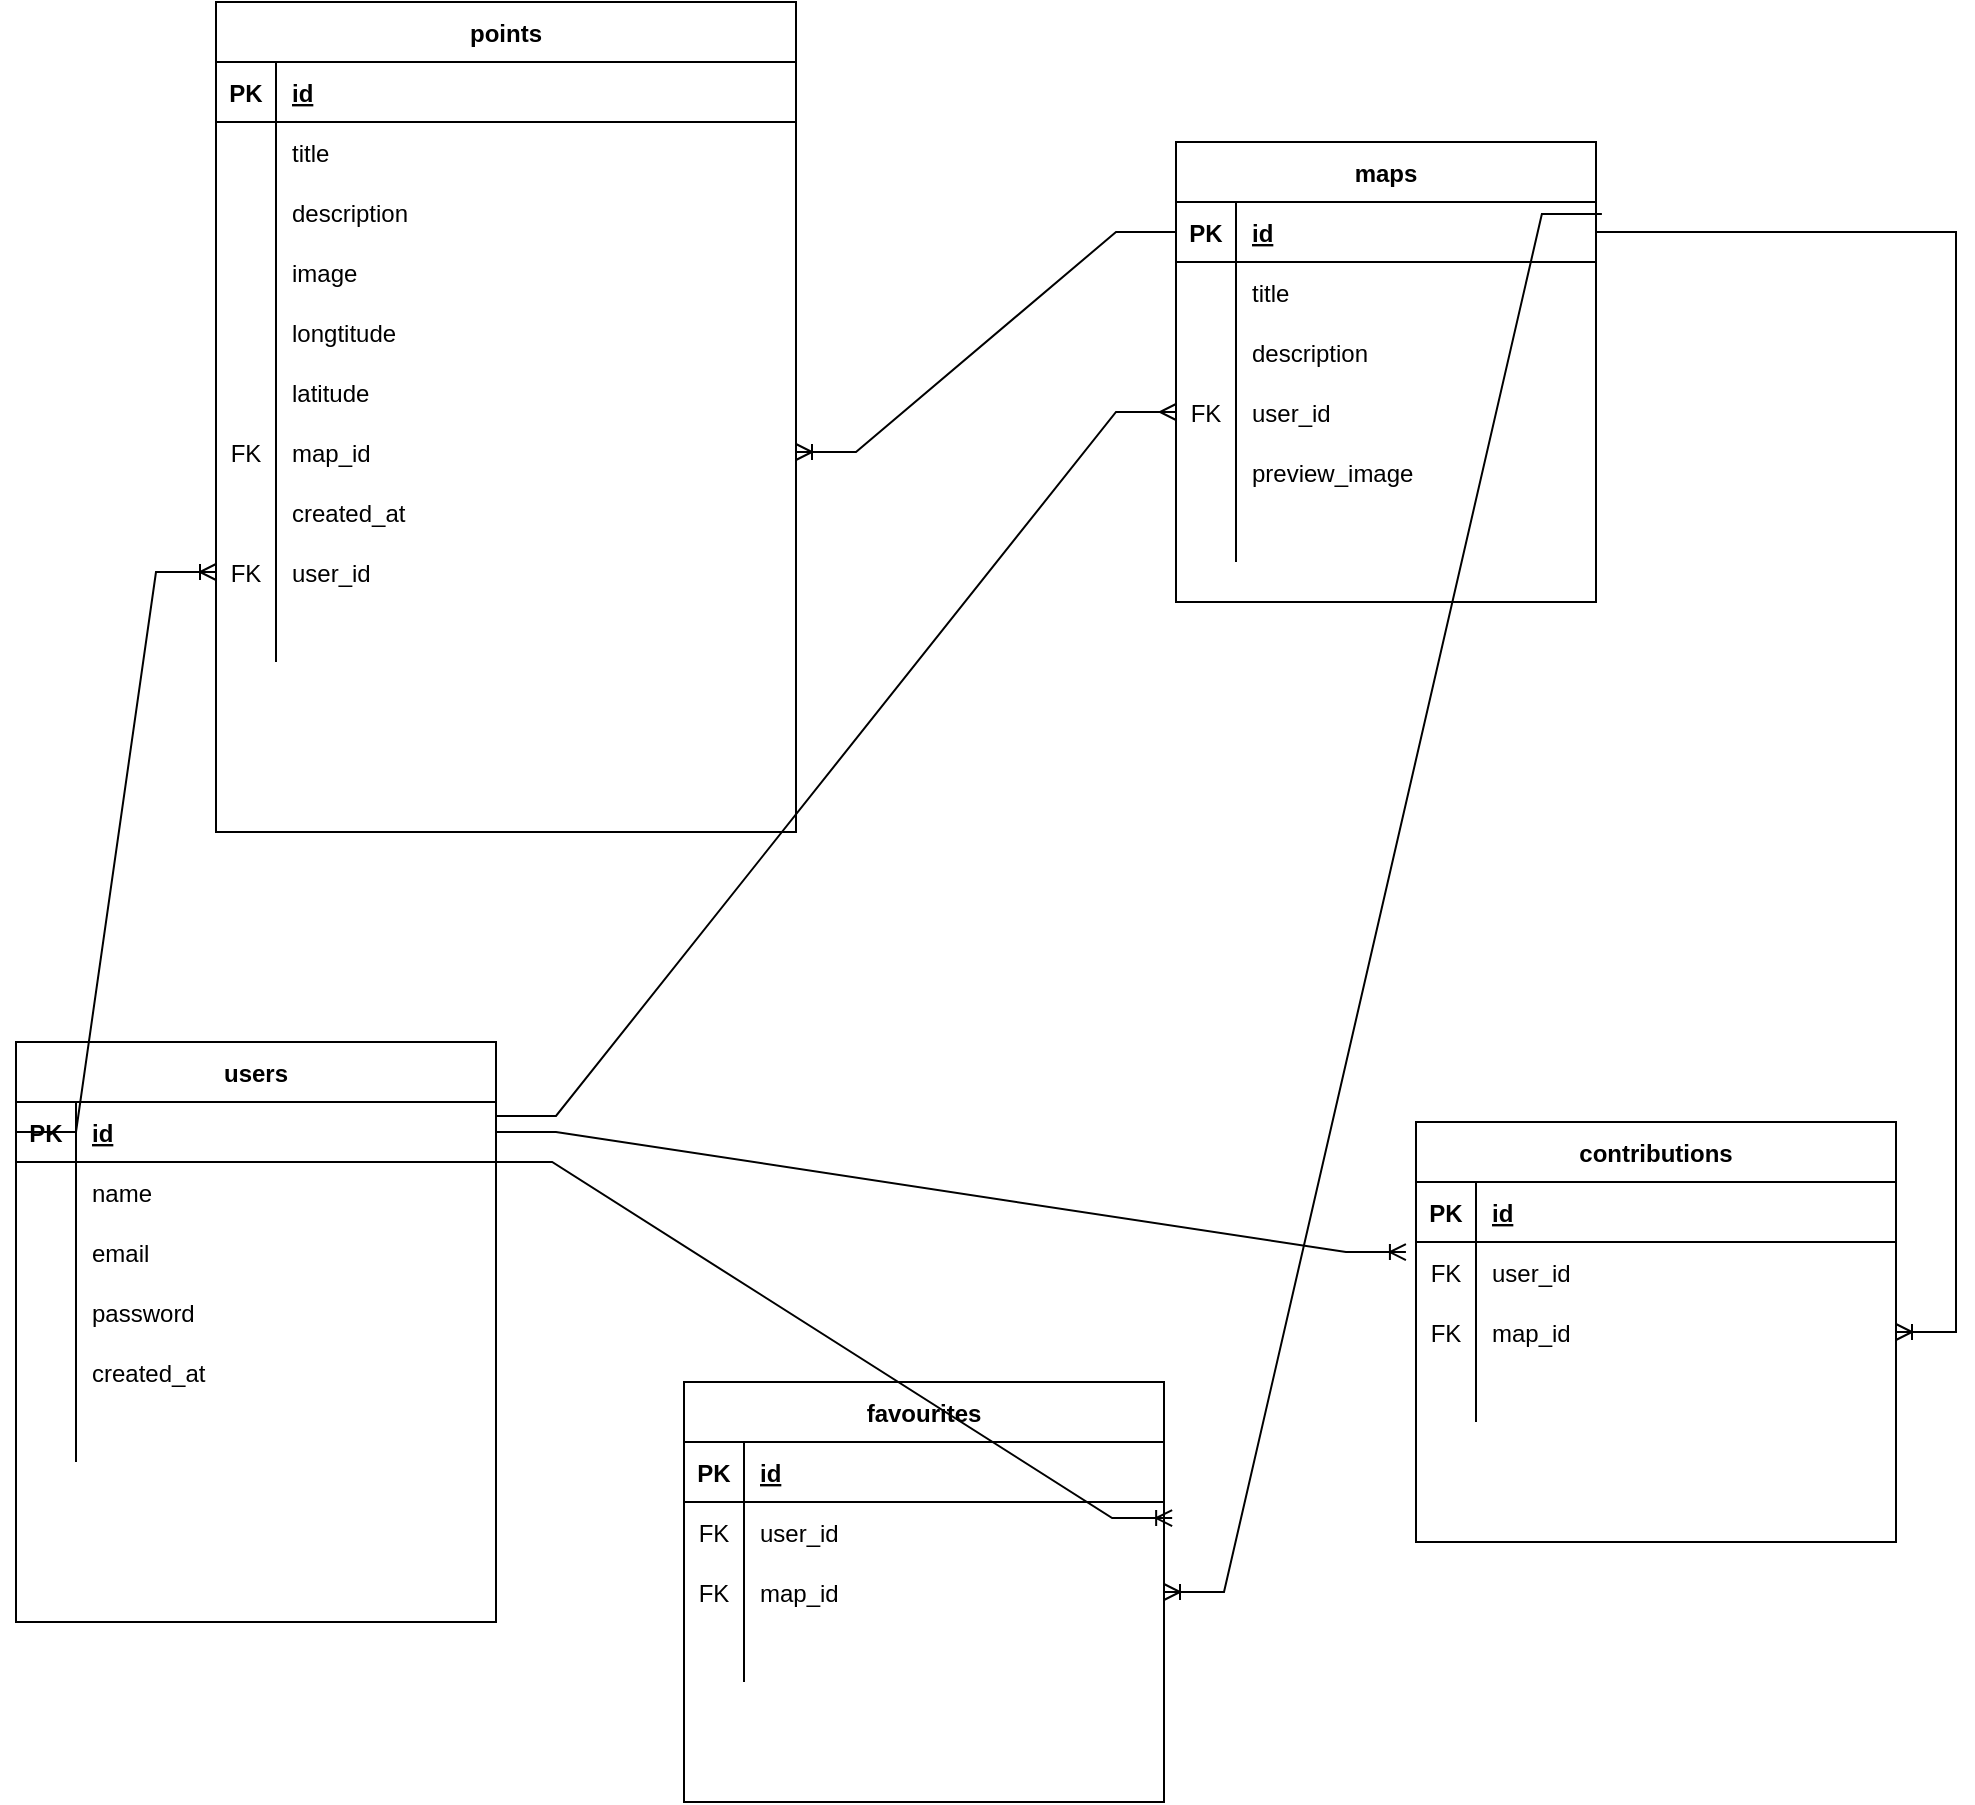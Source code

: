 <mxfile version="15.5.4" type="github">
  <diagram id="vxkiR9rROcQ5qUwN6haF" name="Page-1">
    <mxGraphModel dx="1590" dy="806" grid="1" gridSize="10" guides="1" tooltips="1" connect="1" arrows="1" fold="1" page="1" pageScale="1" pageWidth="827" pageHeight="1169" math="0" shadow="0">
      <root>
        <mxCell id="0" />
        <mxCell id="1" parent="0" />
        <mxCell id="Yyo5tP_l0RZqhEhkaVpW-1" value="users" style="shape=table;startSize=30;container=1;collapsible=1;childLayout=tableLayout;fixedRows=1;rowLines=0;fontStyle=1;align=center;resizeLast=1;" parent="1" vertex="1">
          <mxGeometry x="80" y="560" width="240" height="290" as="geometry" />
        </mxCell>
        <mxCell id="Yyo5tP_l0RZqhEhkaVpW-2" value="" style="shape=partialRectangle;collapsible=0;dropTarget=0;pointerEvents=0;fillColor=none;top=0;left=0;bottom=1;right=0;points=[[0,0.5],[1,0.5]];portConstraint=eastwest;" parent="Yyo5tP_l0RZqhEhkaVpW-1" vertex="1">
          <mxGeometry y="30" width="240" height="30" as="geometry" />
        </mxCell>
        <mxCell id="Yyo5tP_l0RZqhEhkaVpW-3" value="PK" style="shape=partialRectangle;connectable=0;fillColor=none;top=0;left=0;bottom=0;right=0;fontStyle=1;overflow=hidden;" parent="Yyo5tP_l0RZqhEhkaVpW-2" vertex="1">
          <mxGeometry width="30" height="30" as="geometry">
            <mxRectangle width="30" height="30" as="alternateBounds" />
          </mxGeometry>
        </mxCell>
        <mxCell id="Yyo5tP_l0RZqhEhkaVpW-4" value="id" style="shape=partialRectangle;connectable=0;fillColor=none;top=0;left=0;bottom=0;right=0;align=left;spacingLeft=6;fontStyle=5;overflow=hidden;" parent="Yyo5tP_l0RZqhEhkaVpW-2" vertex="1">
          <mxGeometry x="30" width="210" height="30" as="geometry">
            <mxRectangle width="210" height="30" as="alternateBounds" />
          </mxGeometry>
        </mxCell>
        <mxCell id="Yyo5tP_l0RZqhEhkaVpW-5" value="" style="shape=partialRectangle;collapsible=0;dropTarget=0;pointerEvents=0;fillColor=none;top=0;left=0;bottom=0;right=0;points=[[0,0.5],[1,0.5]];portConstraint=eastwest;" parent="Yyo5tP_l0RZqhEhkaVpW-1" vertex="1">
          <mxGeometry y="60" width="240" height="30" as="geometry" />
        </mxCell>
        <mxCell id="Yyo5tP_l0RZqhEhkaVpW-6" value="" style="shape=partialRectangle;connectable=0;fillColor=none;top=0;left=0;bottom=0;right=0;editable=1;overflow=hidden;" parent="Yyo5tP_l0RZqhEhkaVpW-5" vertex="1">
          <mxGeometry width="30" height="30" as="geometry">
            <mxRectangle width="30" height="30" as="alternateBounds" />
          </mxGeometry>
        </mxCell>
        <mxCell id="Yyo5tP_l0RZqhEhkaVpW-7" value="name" style="shape=partialRectangle;connectable=0;fillColor=none;top=0;left=0;bottom=0;right=0;align=left;spacingLeft=6;overflow=hidden;" parent="Yyo5tP_l0RZqhEhkaVpW-5" vertex="1">
          <mxGeometry x="30" width="210" height="30" as="geometry">
            <mxRectangle width="210" height="30" as="alternateBounds" />
          </mxGeometry>
        </mxCell>
        <mxCell id="Yyo5tP_l0RZqhEhkaVpW-8" value="" style="shape=partialRectangle;collapsible=0;dropTarget=0;pointerEvents=0;fillColor=none;top=0;left=0;bottom=0;right=0;points=[[0,0.5],[1,0.5]];portConstraint=eastwest;" parent="Yyo5tP_l0RZqhEhkaVpW-1" vertex="1">
          <mxGeometry y="90" width="240" height="30" as="geometry" />
        </mxCell>
        <mxCell id="Yyo5tP_l0RZqhEhkaVpW-9" value="" style="shape=partialRectangle;connectable=0;fillColor=none;top=0;left=0;bottom=0;right=0;editable=1;overflow=hidden;" parent="Yyo5tP_l0RZqhEhkaVpW-8" vertex="1">
          <mxGeometry width="30" height="30" as="geometry">
            <mxRectangle width="30" height="30" as="alternateBounds" />
          </mxGeometry>
        </mxCell>
        <mxCell id="Yyo5tP_l0RZqhEhkaVpW-10" value="email" style="shape=partialRectangle;connectable=0;fillColor=none;top=0;left=0;bottom=0;right=0;align=left;spacingLeft=6;overflow=hidden;" parent="Yyo5tP_l0RZqhEhkaVpW-8" vertex="1">
          <mxGeometry x="30" width="210" height="30" as="geometry">
            <mxRectangle width="210" height="30" as="alternateBounds" />
          </mxGeometry>
        </mxCell>
        <mxCell id="Yyo5tP_l0RZqhEhkaVpW-11" value="" style="shape=partialRectangle;collapsible=0;dropTarget=0;pointerEvents=0;fillColor=none;top=0;left=0;bottom=0;right=0;points=[[0,0.5],[1,0.5]];portConstraint=eastwest;" parent="Yyo5tP_l0RZqhEhkaVpW-1" vertex="1">
          <mxGeometry y="120" width="240" height="30" as="geometry" />
        </mxCell>
        <mxCell id="Yyo5tP_l0RZqhEhkaVpW-12" value="" style="shape=partialRectangle;connectable=0;fillColor=none;top=0;left=0;bottom=0;right=0;editable=1;overflow=hidden;" parent="Yyo5tP_l0RZqhEhkaVpW-11" vertex="1">
          <mxGeometry width="30" height="30" as="geometry">
            <mxRectangle width="30" height="30" as="alternateBounds" />
          </mxGeometry>
        </mxCell>
        <mxCell id="Yyo5tP_l0RZqhEhkaVpW-13" value="password" style="shape=partialRectangle;connectable=0;fillColor=none;top=0;left=0;bottom=0;right=0;align=left;spacingLeft=6;overflow=hidden;" parent="Yyo5tP_l0RZqhEhkaVpW-11" vertex="1">
          <mxGeometry x="30" width="210" height="30" as="geometry">
            <mxRectangle width="210" height="30" as="alternateBounds" />
          </mxGeometry>
        </mxCell>
        <mxCell id="Yyo5tP_l0RZqhEhkaVpW-94" value="" style="shape=partialRectangle;collapsible=0;dropTarget=0;pointerEvents=0;fillColor=none;top=0;left=0;bottom=0;right=0;points=[[0,0.5],[1,0.5]];portConstraint=eastwest;" parent="Yyo5tP_l0RZqhEhkaVpW-1" vertex="1">
          <mxGeometry y="150" width="240" height="30" as="geometry" />
        </mxCell>
        <mxCell id="Yyo5tP_l0RZqhEhkaVpW-95" value="" style="shape=partialRectangle;connectable=0;fillColor=none;top=0;left=0;bottom=0;right=0;editable=1;overflow=hidden;" parent="Yyo5tP_l0RZqhEhkaVpW-94" vertex="1">
          <mxGeometry width="30" height="30" as="geometry">
            <mxRectangle width="30" height="30" as="alternateBounds" />
          </mxGeometry>
        </mxCell>
        <mxCell id="Yyo5tP_l0RZqhEhkaVpW-96" value="created_at" style="shape=partialRectangle;connectable=0;fillColor=none;top=0;left=0;bottom=0;right=0;align=left;spacingLeft=6;overflow=hidden;" parent="Yyo5tP_l0RZqhEhkaVpW-94" vertex="1">
          <mxGeometry x="30" width="210" height="30" as="geometry">
            <mxRectangle width="210" height="30" as="alternateBounds" />
          </mxGeometry>
        </mxCell>
        <mxCell id="Yyo5tP_l0RZqhEhkaVpW-113" value="" style="shape=partialRectangle;collapsible=0;dropTarget=0;pointerEvents=0;fillColor=none;top=0;left=0;bottom=0;right=0;points=[[0,0.5],[1,0.5]];portConstraint=eastwest;" parent="Yyo5tP_l0RZqhEhkaVpW-1" vertex="1">
          <mxGeometry y="180" width="240" height="30" as="geometry" />
        </mxCell>
        <mxCell id="Yyo5tP_l0RZqhEhkaVpW-114" value="" style="shape=partialRectangle;connectable=0;fillColor=none;top=0;left=0;bottom=0;right=0;editable=1;overflow=hidden;" parent="Yyo5tP_l0RZqhEhkaVpW-113" vertex="1">
          <mxGeometry width="30" height="30" as="geometry">
            <mxRectangle width="30" height="30" as="alternateBounds" />
          </mxGeometry>
        </mxCell>
        <mxCell id="Yyo5tP_l0RZqhEhkaVpW-115" value="" style="shape=partialRectangle;connectable=0;fillColor=none;top=0;left=0;bottom=0;right=0;align=left;spacingLeft=6;overflow=hidden;" parent="Yyo5tP_l0RZqhEhkaVpW-113" vertex="1">
          <mxGeometry x="30" width="210" height="30" as="geometry">
            <mxRectangle width="210" height="30" as="alternateBounds" />
          </mxGeometry>
        </mxCell>
        <mxCell id="Yyo5tP_l0RZqhEhkaVpW-14" value="maps" style="shape=table;startSize=30;container=1;collapsible=1;childLayout=tableLayout;fixedRows=1;rowLines=0;fontStyle=1;align=center;resizeLast=1;" parent="1" vertex="1">
          <mxGeometry x="660" y="110" width="210" height="230" as="geometry" />
        </mxCell>
        <mxCell id="Yyo5tP_l0RZqhEhkaVpW-15" value="" style="shape=partialRectangle;collapsible=0;dropTarget=0;pointerEvents=0;fillColor=none;top=0;left=0;bottom=1;right=0;points=[[0,0.5],[1,0.5]];portConstraint=eastwest;" parent="Yyo5tP_l0RZqhEhkaVpW-14" vertex="1">
          <mxGeometry y="30" width="210" height="30" as="geometry" />
        </mxCell>
        <mxCell id="Yyo5tP_l0RZqhEhkaVpW-16" value="PK" style="shape=partialRectangle;connectable=0;fillColor=none;top=0;left=0;bottom=0;right=0;fontStyle=1;overflow=hidden;" parent="Yyo5tP_l0RZqhEhkaVpW-15" vertex="1">
          <mxGeometry width="30" height="30" as="geometry">
            <mxRectangle width="30" height="30" as="alternateBounds" />
          </mxGeometry>
        </mxCell>
        <mxCell id="Yyo5tP_l0RZqhEhkaVpW-17" value="id" style="shape=partialRectangle;connectable=0;fillColor=none;top=0;left=0;bottom=0;right=0;align=left;spacingLeft=6;fontStyle=5;overflow=hidden;" parent="Yyo5tP_l0RZqhEhkaVpW-15" vertex="1">
          <mxGeometry x="30" width="180" height="30" as="geometry">
            <mxRectangle width="180" height="30" as="alternateBounds" />
          </mxGeometry>
        </mxCell>
        <mxCell id="Yyo5tP_l0RZqhEhkaVpW-18" value="" style="shape=partialRectangle;collapsible=0;dropTarget=0;pointerEvents=0;fillColor=none;top=0;left=0;bottom=0;right=0;points=[[0,0.5],[1,0.5]];portConstraint=eastwest;" parent="Yyo5tP_l0RZqhEhkaVpW-14" vertex="1">
          <mxGeometry y="60" width="210" height="30" as="geometry" />
        </mxCell>
        <mxCell id="Yyo5tP_l0RZqhEhkaVpW-19" value="" style="shape=partialRectangle;connectable=0;fillColor=none;top=0;left=0;bottom=0;right=0;editable=1;overflow=hidden;" parent="Yyo5tP_l0RZqhEhkaVpW-18" vertex="1">
          <mxGeometry width="30" height="30" as="geometry">
            <mxRectangle width="30" height="30" as="alternateBounds" />
          </mxGeometry>
        </mxCell>
        <mxCell id="Yyo5tP_l0RZqhEhkaVpW-20" value="title" style="shape=partialRectangle;connectable=0;fillColor=none;top=0;left=0;bottom=0;right=0;align=left;spacingLeft=6;overflow=hidden;" parent="Yyo5tP_l0RZqhEhkaVpW-18" vertex="1">
          <mxGeometry x="30" width="180" height="30" as="geometry">
            <mxRectangle width="180" height="30" as="alternateBounds" />
          </mxGeometry>
        </mxCell>
        <mxCell id="Yyo5tP_l0RZqhEhkaVpW-21" value="" style="shape=partialRectangle;collapsible=0;dropTarget=0;pointerEvents=0;fillColor=none;top=0;left=0;bottom=0;right=0;points=[[0,0.5],[1,0.5]];portConstraint=eastwest;" parent="Yyo5tP_l0RZqhEhkaVpW-14" vertex="1">
          <mxGeometry y="90" width="210" height="30" as="geometry" />
        </mxCell>
        <mxCell id="Yyo5tP_l0RZqhEhkaVpW-22" value="" style="shape=partialRectangle;connectable=0;fillColor=none;top=0;left=0;bottom=0;right=0;editable=1;overflow=hidden;" parent="Yyo5tP_l0RZqhEhkaVpW-21" vertex="1">
          <mxGeometry width="30" height="30" as="geometry">
            <mxRectangle width="30" height="30" as="alternateBounds" />
          </mxGeometry>
        </mxCell>
        <mxCell id="Yyo5tP_l0RZqhEhkaVpW-23" value="description" style="shape=partialRectangle;connectable=0;fillColor=none;top=0;left=0;bottom=0;right=0;align=left;spacingLeft=6;overflow=hidden;" parent="Yyo5tP_l0RZqhEhkaVpW-21" vertex="1">
          <mxGeometry x="30" width="180" height="30" as="geometry">
            <mxRectangle width="180" height="30" as="alternateBounds" />
          </mxGeometry>
        </mxCell>
        <mxCell id="Yyo5tP_l0RZqhEhkaVpW-60" value="" style="shape=partialRectangle;collapsible=0;dropTarget=0;pointerEvents=0;fillColor=none;top=0;left=0;bottom=0;right=0;points=[[0,0.5],[1,0.5]];portConstraint=eastwest;" parent="Yyo5tP_l0RZqhEhkaVpW-14" vertex="1">
          <mxGeometry y="120" width="210" height="30" as="geometry" />
        </mxCell>
        <mxCell id="Yyo5tP_l0RZqhEhkaVpW-61" value="FK" style="shape=partialRectangle;connectable=0;fillColor=none;top=0;left=0;bottom=0;right=0;editable=1;overflow=hidden;" parent="Yyo5tP_l0RZqhEhkaVpW-60" vertex="1">
          <mxGeometry width="30" height="30" as="geometry">
            <mxRectangle width="30" height="30" as="alternateBounds" />
          </mxGeometry>
        </mxCell>
        <mxCell id="Yyo5tP_l0RZqhEhkaVpW-62" value="user_id" style="shape=partialRectangle;connectable=0;fillColor=none;top=0;left=0;bottom=0;right=0;align=left;spacingLeft=6;overflow=hidden;" parent="Yyo5tP_l0RZqhEhkaVpW-60" vertex="1">
          <mxGeometry x="30" width="180" height="30" as="geometry">
            <mxRectangle width="180" height="30" as="alternateBounds" />
          </mxGeometry>
        </mxCell>
        <mxCell id="Yyo5tP_l0RZqhEhkaVpW-63" value="" style="shape=partialRectangle;collapsible=0;dropTarget=0;pointerEvents=0;fillColor=none;top=0;left=0;bottom=0;right=0;points=[[0,0.5],[1,0.5]];portConstraint=eastwest;" parent="Yyo5tP_l0RZqhEhkaVpW-14" vertex="1">
          <mxGeometry y="150" width="210" height="30" as="geometry" />
        </mxCell>
        <mxCell id="Yyo5tP_l0RZqhEhkaVpW-64" value="" style="shape=partialRectangle;connectable=0;fillColor=none;top=0;left=0;bottom=0;right=0;editable=1;overflow=hidden;" parent="Yyo5tP_l0RZqhEhkaVpW-63" vertex="1">
          <mxGeometry width="30" height="30" as="geometry">
            <mxRectangle width="30" height="30" as="alternateBounds" />
          </mxGeometry>
        </mxCell>
        <mxCell id="Yyo5tP_l0RZqhEhkaVpW-65" value="preview_image" style="shape=partialRectangle;connectable=0;fillColor=none;top=0;left=0;bottom=0;right=0;align=left;spacingLeft=6;overflow=hidden;" parent="Yyo5tP_l0RZqhEhkaVpW-63" vertex="1">
          <mxGeometry x="30" width="180" height="30" as="geometry">
            <mxRectangle width="180" height="30" as="alternateBounds" />
          </mxGeometry>
        </mxCell>
        <mxCell id="Yyo5tP_l0RZqhEhkaVpW-69" value="" style="shape=partialRectangle;collapsible=0;dropTarget=0;pointerEvents=0;fillColor=none;top=0;left=0;bottom=0;right=0;points=[[0,0.5],[1,0.5]];portConstraint=eastwest;" parent="Yyo5tP_l0RZqhEhkaVpW-14" vertex="1">
          <mxGeometry y="180" width="210" height="30" as="geometry" />
        </mxCell>
        <mxCell id="Yyo5tP_l0RZqhEhkaVpW-70" value="" style="shape=partialRectangle;connectable=0;fillColor=none;top=0;left=0;bottom=0;right=0;editable=1;overflow=hidden;" parent="Yyo5tP_l0RZqhEhkaVpW-69" vertex="1">
          <mxGeometry width="30" height="30" as="geometry">
            <mxRectangle width="30" height="30" as="alternateBounds" />
          </mxGeometry>
        </mxCell>
        <mxCell id="Yyo5tP_l0RZqhEhkaVpW-71" value="" style="shape=partialRectangle;connectable=0;fillColor=none;top=0;left=0;bottom=0;right=0;align=left;spacingLeft=6;overflow=hidden;" parent="Yyo5tP_l0RZqhEhkaVpW-69" vertex="1">
          <mxGeometry x="30" width="180" height="30" as="geometry">
            <mxRectangle width="180" height="30" as="alternateBounds" />
          </mxGeometry>
        </mxCell>
        <mxCell id="Yyo5tP_l0RZqhEhkaVpW-27" value="favourites" style="shape=table;startSize=30;container=1;collapsible=1;childLayout=tableLayout;fixedRows=1;rowLines=0;fontStyle=1;align=center;resizeLast=1;" parent="1" vertex="1">
          <mxGeometry x="414" y="730" width="240" height="210" as="geometry" />
        </mxCell>
        <mxCell id="Yyo5tP_l0RZqhEhkaVpW-28" value="" style="shape=partialRectangle;collapsible=0;dropTarget=0;pointerEvents=0;fillColor=none;top=0;left=0;bottom=1;right=0;points=[[0,0.5],[1,0.5]];portConstraint=eastwest;" parent="Yyo5tP_l0RZqhEhkaVpW-27" vertex="1">
          <mxGeometry y="30" width="240" height="30" as="geometry" />
        </mxCell>
        <mxCell id="Yyo5tP_l0RZqhEhkaVpW-29" value="PK" style="shape=partialRectangle;connectable=0;fillColor=none;top=0;left=0;bottom=0;right=0;fontStyle=1;overflow=hidden;" parent="Yyo5tP_l0RZqhEhkaVpW-28" vertex="1">
          <mxGeometry width="30" height="30" as="geometry">
            <mxRectangle width="30" height="30" as="alternateBounds" />
          </mxGeometry>
        </mxCell>
        <mxCell id="Yyo5tP_l0RZqhEhkaVpW-30" value="id" style="shape=partialRectangle;connectable=0;fillColor=none;top=0;left=0;bottom=0;right=0;align=left;spacingLeft=6;fontStyle=5;overflow=hidden;" parent="Yyo5tP_l0RZqhEhkaVpW-28" vertex="1">
          <mxGeometry x="30" width="210" height="30" as="geometry">
            <mxRectangle width="210" height="30" as="alternateBounds" />
          </mxGeometry>
        </mxCell>
        <mxCell id="Yyo5tP_l0RZqhEhkaVpW-31" value="" style="shape=partialRectangle;collapsible=0;dropTarget=0;pointerEvents=0;fillColor=none;top=0;left=0;bottom=0;right=0;points=[[0,0.5],[1,0.5]];portConstraint=eastwest;" parent="Yyo5tP_l0RZqhEhkaVpW-27" vertex="1">
          <mxGeometry y="60" width="240" height="30" as="geometry" />
        </mxCell>
        <mxCell id="Yyo5tP_l0RZqhEhkaVpW-32" value="FK" style="shape=partialRectangle;connectable=0;fillColor=none;top=0;left=0;bottom=0;right=0;editable=1;overflow=hidden;" parent="Yyo5tP_l0RZqhEhkaVpW-31" vertex="1">
          <mxGeometry width="30" height="30" as="geometry">
            <mxRectangle width="30" height="30" as="alternateBounds" />
          </mxGeometry>
        </mxCell>
        <mxCell id="Yyo5tP_l0RZqhEhkaVpW-33" value="user_id" style="shape=partialRectangle;connectable=0;fillColor=none;top=0;left=0;bottom=0;right=0;align=left;spacingLeft=6;overflow=hidden;" parent="Yyo5tP_l0RZqhEhkaVpW-31" vertex="1">
          <mxGeometry x="30" width="210" height="30" as="geometry">
            <mxRectangle width="210" height="30" as="alternateBounds" />
          </mxGeometry>
        </mxCell>
        <mxCell id="Yyo5tP_l0RZqhEhkaVpW-34" value="" style="shape=partialRectangle;collapsible=0;dropTarget=0;pointerEvents=0;fillColor=none;top=0;left=0;bottom=0;right=0;points=[[0,0.5],[1,0.5]];portConstraint=eastwest;" parent="Yyo5tP_l0RZqhEhkaVpW-27" vertex="1">
          <mxGeometry y="90" width="240" height="30" as="geometry" />
        </mxCell>
        <mxCell id="Yyo5tP_l0RZqhEhkaVpW-35" value="FK" style="shape=partialRectangle;connectable=0;fillColor=none;top=0;left=0;bottom=0;right=0;editable=1;overflow=hidden;" parent="Yyo5tP_l0RZqhEhkaVpW-34" vertex="1">
          <mxGeometry width="30" height="30" as="geometry">
            <mxRectangle width="30" height="30" as="alternateBounds" />
          </mxGeometry>
        </mxCell>
        <mxCell id="Yyo5tP_l0RZqhEhkaVpW-36" value="map_id" style="shape=partialRectangle;connectable=0;fillColor=none;top=0;left=0;bottom=0;right=0;align=left;spacingLeft=6;overflow=hidden;" parent="Yyo5tP_l0RZqhEhkaVpW-34" vertex="1">
          <mxGeometry x="30" width="210" height="30" as="geometry">
            <mxRectangle width="210" height="30" as="alternateBounds" />
          </mxGeometry>
        </mxCell>
        <mxCell id="Yyo5tP_l0RZqhEhkaVpW-37" value="" style="shape=partialRectangle;collapsible=0;dropTarget=0;pointerEvents=0;fillColor=none;top=0;left=0;bottom=0;right=0;points=[[0,0.5],[1,0.5]];portConstraint=eastwest;" parent="Yyo5tP_l0RZqhEhkaVpW-27" vertex="1">
          <mxGeometry y="120" width="240" height="30" as="geometry" />
        </mxCell>
        <mxCell id="Yyo5tP_l0RZqhEhkaVpW-38" value="" style="shape=partialRectangle;connectable=0;fillColor=none;top=0;left=0;bottom=0;right=0;editable=1;overflow=hidden;" parent="Yyo5tP_l0RZqhEhkaVpW-37" vertex="1">
          <mxGeometry width="30" height="30" as="geometry">
            <mxRectangle width="30" height="30" as="alternateBounds" />
          </mxGeometry>
        </mxCell>
        <mxCell id="Yyo5tP_l0RZqhEhkaVpW-39" value="" style="shape=partialRectangle;connectable=0;fillColor=none;top=0;left=0;bottom=0;right=0;align=left;spacingLeft=6;overflow=hidden;" parent="Yyo5tP_l0RZqhEhkaVpW-37" vertex="1">
          <mxGeometry x="30" width="210" height="30" as="geometry">
            <mxRectangle width="210" height="30" as="alternateBounds" />
          </mxGeometry>
        </mxCell>
        <mxCell id="Yyo5tP_l0RZqhEhkaVpW-40" value="points" style="shape=table;startSize=30;container=1;collapsible=1;childLayout=tableLayout;fixedRows=1;rowLines=0;fontStyle=1;align=center;resizeLast=1;" parent="1" vertex="1">
          <mxGeometry x="180" y="40" width="290" height="415" as="geometry" />
        </mxCell>
        <mxCell id="Yyo5tP_l0RZqhEhkaVpW-41" value="" style="shape=partialRectangle;collapsible=0;dropTarget=0;pointerEvents=0;fillColor=none;top=0;left=0;bottom=1;right=0;points=[[0,0.5],[1,0.5]];portConstraint=eastwest;" parent="Yyo5tP_l0RZqhEhkaVpW-40" vertex="1">
          <mxGeometry y="30" width="290" height="30" as="geometry" />
        </mxCell>
        <mxCell id="Yyo5tP_l0RZqhEhkaVpW-42" value="PK" style="shape=partialRectangle;connectable=0;fillColor=none;top=0;left=0;bottom=0;right=0;fontStyle=1;overflow=hidden;" parent="Yyo5tP_l0RZqhEhkaVpW-41" vertex="1">
          <mxGeometry width="30" height="30" as="geometry">
            <mxRectangle width="30" height="30" as="alternateBounds" />
          </mxGeometry>
        </mxCell>
        <mxCell id="Yyo5tP_l0RZqhEhkaVpW-43" value="id" style="shape=partialRectangle;connectable=0;fillColor=none;top=0;left=0;bottom=0;right=0;align=left;spacingLeft=6;fontStyle=5;overflow=hidden;" parent="Yyo5tP_l0RZqhEhkaVpW-41" vertex="1">
          <mxGeometry x="30" width="260" height="30" as="geometry">
            <mxRectangle width="260" height="30" as="alternateBounds" />
          </mxGeometry>
        </mxCell>
        <mxCell id="Yyo5tP_l0RZqhEhkaVpW-44" value="" style="shape=partialRectangle;collapsible=0;dropTarget=0;pointerEvents=0;fillColor=none;top=0;left=0;bottom=0;right=0;points=[[0,0.5],[1,0.5]];portConstraint=eastwest;" parent="Yyo5tP_l0RZqhEhkaVpW-40" vertex="1">
          <mxGeometry y="60" width="290" height="30" as="geometry" />
        </mxCell>
        <mxCell id="Yyo5tP_l0RZqhEhkaVpW-45" value="" style="shape=partialRectangle;connectable=0;fillColor=none;top=0;left=0;bottom=0;right=0;editable=1;overflow=hidden;" parent="Yyo5tP_l0RZqhEhkaVpW-44" vertex="1">
          <mxGeometry width="30" height="30" as="geometry">
            <mxRectangle width="30" height="30" as="alternateBounds" />
          </mxGeometry>
        </mxCell>
        <mxCell id="Yyo5tP_l0RZqhEhkaVpW-46" value="title" style="shape=partialRectangle;connectable=0;fillColor=none;top=0;left=0;bottom=0;right=0;align=left;spacingLeft=6;overflow=hidden;" parent="Yyo5tP_l0RZqhEhkaVpW-44" vertex="1">
          <mxGeometry x="30" width="260" height="30" as="geometry">
            <mxRectangle width="260" height="30" as="alternateBounds" />
          </mxGeometry>
        </mxCell>
        <mxCell id="Yyo5tP_l0RZqhEhkaVpW-47" value="" style="shape=partialRectangle;collapsible=0;dropTarget=0;pointerEvents=0;fillColor=none;top=0;left=0;bottom=0;right=0;points=[[0,0.5],[1,0.5]];portConstraint=eastwest;" parent="Yyo5tP_l0RZqhEhkaVpW-40" vertex="1">
          <mxGeometry y="90" width="290" height="30" as="geometry" />
        </mxCell>
        <mxCell id="Yyo5tP_l0RZqhEhkaVpW-48" value="" style="shape=partialRectangle;connectable=0;fillColor=none;top=0;left=0;bottom=0;right=0;editable=1;overflow=hidden;" parent="Yyo5tP_l0RZqhEhkaVpW-47" vertex="1">
          <mxGeometry width="30" height="30" as="geometry">
            <mxRectangle width="30" height="30" as="alternateBounds" />
          </mxGeometry>
        </mxCell>
        <mxCell id="Yyo5tP_l0RZqhEhkaVpW-49" value="description" style="shape=partialRectangle;connectable=0;fillColor=none;top=0;left=0;bottom=0;right=0;align=left;spacingLeft=6;overflow=hidden;" parent="Yyo5tP_l0RZqhEhkaVpW-47" vertex="1">
          <mxGeometry x="30" width="260" height="30" as="geometry">
            <mxRectangle width="260" height="30" as="alternateBounds" />
          </mxGeometry>
        </mxCell>
        <mxCell id="Yyo5tP_l0RZqhEhkaVpW-50" value="" style="shape=partialRectangle;collapsible=0;dropTarget=0;pointerEvents=0;fillColor=none;top=0;left=0;bottom=0;right=0;points=[[0,0.5],[1,0.5]];portConstraint=eastwest;" parent="Yyo5tP_l0RZqhEhkaVpW-40" vertex="1">
          <mxGeometry y="120" width="290" height="30" as="geometry" />
        </mxCell>
        <mxCell id="Yyo5tP_l0RZqhEhkaVpW-51" value="" style="shape=partialRectangle;connectable=0;fillColor=none;top=0;left=0;bottom=0;right=0;editable=1;overflow=hidden;" parent="Yyo5tP_l0RZqhEhkaVpW-50" vertex="1">
          <mxGeometry width="30" height="30" as="geometry">
            <mxRectangle width="30" height="30" as="alternateBounds" />
          </mxGeometry>
        </mxCell>
        <mxCell id="Yyo5tP_l0RZqhEhkaVpW-52" value="image" style="shape=partialRectangle;connectable=0;fillColor=none;top=0;left=0;bottom=0;right=0;align=left;spacingLeft=6;overflow=hidden;" parent="Yyo5tP_l0RZqhEhkaVpW-50" vertex="1">
          <mxGeometry x="30" width="260" height="30" as="geometry">
            <mxRectangle width="260" height="30" as="alternateBounds" />
          </mxGeometry>
        </mxCell>
        <mxCell id="Yyo5tP_l0RZqhEhkaVpW-54" value="" style="shape=partialRectangle;collapsible=0;dropTarget=0;pointerEvents=0;fillColor=none;top=0;left=0;bottom=0;right=0;points=[[0,0.5],[1,0.5]];portConstraint=eastwest;" parent="Yyo5tP_l0RZqhEhkaVpW-40" vertex="1">
          <mxGeometry y="150" width="290" height="30" as="geometry" />
        </mxCell>
        <mxCell id="Yyo5tP_l0RZqhEhkaVpW-55" value="" style="shape=partialRectangle;connectable=0;fillColor=none;top=0;left=0;bottom=0;right=0;editable=1;overflow=hidden;" parent="Yyo5tP_l0RZqhEhkaVpW-54" vertex="1">
          <mxGeometry width="30" height="30" as="geometry">
            <mxRectangle width="30" height="30" as="alternateBounds" />
          </mxGeometry>
        </mxCell>
        <mxCell id="Yyo5tP_l0RZqhEhkaVpW-56" value="longtitude" style="shape=partialRectangle;connectable=0;fillColor=none;top=0;left=0;bottom=0;right=0;align=left;spacingLeft=6;overflow=hidden;" parent="Yyo5tP_l0RZqhEhkaVpW-54" vertex="1">
          <mxGeometry x="30" width="260" height="30" as="geometry">
            <mxRectangle width="260" height="30" as="alternateBounds" />
          </mxGeometry>
        </mxCell>
        <mxCell id="Yyo5tP_l0RZqhEhkaVpW-57" value="" style="shape=partialRectangle;collapsible=0;dropTarget=0;pointerEvents=0;fillColor=none;top=0;left=0;bottom=0;right=0;points=[[0,0.5],[1,0.5]];portConstraint=eastwest;" parent="Yyo5tP_l0RZqhEhkaVpW-40" vertex="1">
          <mxGeometry y="180" width="290" height="30" as="geometry" />
        </mxCell>
        <mxCell id="Yyo5tP_l0RZqhEhkaVpW-58" value="" style="shape=partialRectangle;connectable=0;fillColor=none;top=0;left=0;bottom=0;right=0;editable=1;overflow=hidden;" parent="Yyo5tP_l0RZqhEhkaVpW-57" vertex="1">
          <mxGeometry width="30" height="30" as="geometry">
            <mxRectangle width="30" height="30" as="alternateBounds" />
          </mxGeometry>
        </mxCell>
        <mxCell id="Yyo5tP_l0RZqhEhkaVpW-59" value="latitude" style="shape=partialRectangle;connectable=0;fillColor=none;top=0;left=0;bottom=0;right=0;align=left;spacingLeft=6;overflow=hidden;" parent="Yyo5tP_l0RZqhEhkaVpW-57" vertex="1">
          <mxGeometry x="30" width="260" height="30" as="geometry">
            <mxRectangle width="260" height="30" as="alternateBounds" />
          </mxGeometry>
        </mxCell>
        <mxCell id="Yyo5tP_l0RZqhEhkaVpW-72" value="" style="shape=partialRectangle;collapsible=0;dropTarget=0;pointerEvents=0;fillColor=none;top=0;left=0;bottom=0;right=0;points=[[0,0.5],[1,0.5]];portConstraint=eastwest;" parent="Yyo5tP_l0RZqhEhkaVpW-40" vertex="1">
          <mxGeometry y="210" width="290" height="30" as="geometry" />
        </mxCell>
        <mxCell id="Yyo5tP_l0RZqhEhkaVpW-73" value="FK" style="shape=partialRectangle;connectable=0;fillColor=none;top=0;left=0;bottom=0;right=0;editable=1;overflow=hidden;" parent="Yyo5tP_l0RZqhEhkaVpW-72" vertex="1">
          <mxGeometry width="30" height="30" as="geometry">
            <mxRectangle width="30" height="30" as="alternateBounds" />
          </mxGeometry>
        </mxCell>
        <mxCell id="Yyo5tP_l0RZqhEhkaVpW-74" value="map_id" style="shape=partialRectangle;connectable=0;fillColor=none;top=0;left=0;bottom=0;right=0;align=left;spacingLeft=6;overflow=hidden;" parent="Yyo5tP_l0RZqhEhkaVpW-72" vertex="1">
          <mxGeometry x="30" width="260" height="30" as="geometry">
            <mxRectangle width="260" height="30" as="alternateBounds" />
          </mxGeometry>
        </mxCell>
        <mxCell id="Yyo5tP_l0RZqhEhkaVpW-91" value="" style="shape=partialRectangle;collapsible=0;dropTarget=0;pointerEvents=0;fillColor=none;top=0;left=0;bottom=0;right=0;points=[[0,0.5],[1,0.5]];portConstraint=eastwest;" parent="Yyo5tP_l0RZqhEhkaVpW-40" vertex="1">
          <mxGeometry y="240" width="290" height="30" as="geometry" />
        </mxCell>
        <mxCell id="Yyo5tP_l0RZqhEhkaVpW-92" value="" style="shape=partialRectangle;connectable=0;fillColor=none;top=0;left=0;bottom=0;right=0;editable=1;overflow=hidden;" parent="Yyo5tP_l0RZqhEhkaVpW-91" vertex="1">
          <mxGeometry width="30" height="30" as="geometry">
            <mxRectangle width="30" height="30" as="alternateBounds" />
          </mxGeometry>
        </mxCell>
        <mxCell id="Yyo5tP_l0RZqhEhkaVpW-93" value="created_at " style="shape=partialRectangle;connectable=0;fillColor=none;top=0;left=0;bottom=0;right=0;align=left;spacingLeft=6;overflow=hidden;" parent="Yyo5tP_l0RZqhEhkaVpW-91" vertex="1">
          <mxGeometry x="30" width="260" height="30" as="geometry">
            <mxRectangle width="260" height="30" as="alternateBounds" />
          </mxGeometry>
        </mxCell>
        <mxCell id="Yyo5tP_l0RZqhEhkaVpW-104" value="" style="shape=partialRectangle;collapsible=0;dropTarget=0;pointerEvents=0;fillColor=none;top=0;left=0;bottom=0;right=0;points=[[0,0.5],[1,0.5]];portConstraint=eastwest;" parent="Yyo5tP_l0RZqhEhkaVpW-40" vertex="1">
          <mxGeometry y="270" width="290" height="30" as="geometry" />
        </mxCell>
        <mxCell id="Yyo5tP_l0RZqhEhkaVpW-105" value="FK" style="shape=partialRectangle;connectable=0;fillColor=none;top=0;left=0;bottom=0;right=0;editable=1;overflow=hidden;" parent="Yyo5tP_l0RZqhEhkaVpW-104" vertex="1">
          <mxGeometry width="30" height="30" as="geometry">
            <mxRectangle width="30" height="30" as="alternateBounds" />
          </mxGeometry>
        </mxCell>
        <mxCell id="Yyo5tP_l0RZqhEhkaVpW-106" value="user_id" style="shape=partialRectangle;connectable=0;fillColor=none;top=0;left=0;bottom=0;right=0;align=left;spacingLeft=6;overflow=hidden;" parent="Yyo5tP_l0RZqhEhkaVpW-104" vertex="1">
          <mxGeometry x="30" width="260" height="30" as="geometry">
            <mxRectangle width="260" height="30" as="alternateBounds" />
          </mxGeometry>
        </mxCell>
        <mxCell id="Yyo5tP_l0RZqhEhkaVpW-110" value="" style="shape=partialRectangle;collapsible=0;dropTarget=0;pointerEvents=0;fillColor=none;top=0;left=0;bottom=0;right=0;points=[[0,0.5],[1,0.5]];portConstraint=eastwest;" parent="Yyo5tP_l0RZqhEhkaVpW-40" vertex="1">
          <mxGeometry y="300" width="290" height="30" as="geometry" />
        </mxCell>
        <mxCell id="Yyo5tP_l0RZqhEhkaVpW-111" value="" style="shape=partialRectangle;connectable=0;fillColor=none;top=0;left=0;bottom=0;right=0;editable=1;overflow=hidden;" parent="Yyo5tP_l0RZqhEhkaVpW-110" vertex="1">
          <mxGeometry width="30" height="30" as="geometry">
            <mxRectangle width="30" height="30" as="alternateBounds" />
          </mxGeometry>
        </mxCell>
        <mxCell id="Yyo5tP_l0RZqhEhkaVpW-112" value="" style="shape=partialRectangle;connectable=0;fillColor=none;top=0;left=0;bottom=0;right=0;align=left;spacingLeft=6;overflow=hidden;" parent="Yyo5tP_l0RZqhEhkaVpW-110" vertex="1">
          <mxGeometry x="30" width="260" height="30" as="geometry">
            <mxRectangle width="260" height="30" as="alternateBounds" />
          </mxGeometry>
        </mxCell>
        <mxCell id="Yyo5tP_l0RZqhEhkaVpW-75" value="contributions" style="shape=table;startSize=30;container=1;collapsible=1;childLayout=tableLayout;fixedRows=1;rowLines=0;fontStyle=1;align=center;resizeLast=1;" parent="1" vertex="1">
          <mxGeometry x="780" y="600" width="240" height="210" as="geometry" />
        </mxCell>
        <mxCell id="Yyo5tP_l0RZqhEhkaVpW-76" value="" style="shape=partialRectangle;collapsible=0;dropTarget=0;pointerEvents=0;fillColor=none;top=0;left=0;bottom=1;right=0;points=[[0,0.5],[1,0.5]];portConstraint=eastwest;" parent="Yyo5tP_l0RZqhEhkaVpW-75" vertex="1">
          <mxGeometry y="30" width="240" height="30" as="geometry" />
        </mxCell>
        <mxCell id="Yyo5tP_l0RZqhEhkaVpW-77" value="PK" style="shape=partialRectangle;connectable=0;fillColor=none;top=0;left=0;bottom=0;right=0;fontStyle=1;overflow=hidden;" parent="Yyo5tP_l0RZqhEhkaVpW-76" vertex="1">
          <mxGeometry width="30" height="30" as="geometry">
            <mxRectangle width="30" height="30" as="alternateBounds" />
          </mxGeometry>
        </mxCell>
        <mxCell id="Yyo5tP_l0RZqhEhkaVpW-78" value="id" style="shape=partialRectangle;connectable=0;fillColor=none;top=0;left=0;bottom=0;right=0;align=left;spacingLeft=6;fontStyle=5;overflow=hidden;" parent="Yyo5tP_l0RZqhEhkaVpW-76" vertex="1">
          <mxGeometry x="30" width="210" height="30" as="geometry">
            <mxRectangle width="210" height="30" as="alternateBounds" />
          </mxGeometry>
        </mxCell>
        <mxCell id="Yyo5tP_l0RZqhEhkaVpW-79" value="" style="shape=partialRectangle;collapsible=0;dropTarget=0;pointerEvents=0;fillColor=none;top=0;left=0;bottom=0;right=0;points=[[0,0.5],[1,0.5]];portConstraint=eastwest;" parent="Yyo5tP_l0RZqhEhkaVpW-75" vertex="1">
          <mxGeometry y="60" width="240" height="30" as="geometry" />
        </mxCell>
        <mxCell id="Yyo5tP_l0RZqhEhkaVpW-80" value="FK" style="shape=partialRectangle;connectable=0;fillColor=none;top=0;left=0;bottom=0;right=0;editable=1;overflow=hidden;" parent="Yyo5tP_l0RZqhEhkaVpW-79" vertex="1">
          <mxGeometry width="30" height="30" as="geometry">
            <mxRectangle width="30" height="30" as="alternateBounds" />
          </mxGeometry>
        </mxCell>
        <mxCell id="Yyo5tP_l0RZqhEhkaVpW-81" value="user_id" style="shape=partialRectangle;connectable=0;fillColor=none;top=0;left=0;bottom=0;right=0;align=left;spacingLeft=6;overflow=hidden;" parent="Yyo5tP_l0RZqhEhkaVpW-79" vertex="1">
          <mxGeometry x="30" width="210" height="30" as="geometry">
            <mxRectangle width="210" height="30" as="alternateBounds" />
          </mxGeometry>
        </mxCell>
        <mxCell id="Yyo5tP_l0RZqhEhkaVpW-82" value="" style="shape=partialRectangle;collapsible=0;dropTarget=0;pointerEvents=0;fillColor=none;top=0;left=0;bottom=0;right=0;points=[[0,0.5],[1,0.5]];portConstraint=eastwest;" parent="Yyo5tP_l0RZqhEhkaVpW-75" vertex="1">
          <mxGeometry y="90" width="240" height="30" as="geometry" />
        </mxCell>
        <mxCell id="Yyo5tP_l0RZqhEhkaVpW-83" value="FK" style="shape=partialRectangle;connectable=0;fillColor=none;top=0;left=0;bottom=0;right=0;editable=1;overflow=hidden;" parent="Yyo5tP_l0RZqhEhkaVpW-82" vertex="1">
          <mxGeometry width="30" height="30" as="geometry">
            <mxRectangle width="30" height="30" as="alternateBounds" />
          </mxGeometry>
        </mxCell>
        <mxCell id="Yyo5tP_l0RZqhEhkaVpW-84" value="map_id" style="shape=partialRectangle;connectable=0;fillColor=none;top=0;left=0;bottom=0;right=0;align=left;spacingLeft=6;overflow=hidden;" parent="Yyo5tP_l0RZqhEhkaVpW-82" vertex="1">
          <mxGeometry x="30" width="210" height="30" as="geometry">
            <mxRectangle width="210" height="30" as="alternateBounds" />
          </mxGeometry>
        </mxCell>
        <mxCell id="Yyo5tP_l0RZqhEhkaVpW-85" value="" style="shape=partialRectangle;collapsible=0;dropTarget=0;pointerEvents=0;fillColor=none;top=0;left=0;bottom=0;right=0;points=[[0,0.5],[1,0.5]];portConstraint=eastwest;" parent="Yyo5tP_l0RZqhEhkaVpW-75" vertex="1">
          <mxGeometry y="120" width="240" height="30" as="geometry" />
        </mxCell>
        <mxCell id="Yyo5tP_l0RZqhEhkaVpW-86" value="" style="shape=partialRectangle;connectable=0;fillColor=none;top=0;left=0;bottom=0;right=0;editable=1;overflow=hidden;" parent="Yyo5tP_l0RZqhEhkaVpW-85" vertex="1">
          <mxGeometry width="30" height="30" as="geometry">
            <mxRectangle width="30" height="30" as="alternateBounds" />
          </mxGeometry>
        </mxCell>
        <mxCell id="Yyo5tP_l0RZqhEhkaVpW-87" value="" style="shape=partialRectangle;connectable=0;fillColor=none;top=0;left=0;bottom=0;right=0;align=left;spacingLeft=6;overflow=hidden;" parent="Yyo5tP_l0RZqhEhkaVpW-85" vertex="1">
          <mxGeometry x="30" width="210" height="30" as="geometry">
            <mxRectangle width="210" height="30" as="alternateBounds" />
          </mxGeometry>
        </mxCell>
        <mxCell id="Yyo5tP_l0RZqhEhkaVpW-97" value="" style="edgeStyle=entityRelationEdgeStyle;fontSize=12;html=1;endArrow=ERmany;rounded=0;entryX=0;entryY=0.5;entryDx=0;entryDy=0;exitX=1;exitY=0.233;exitDx=0;exitDy=0;exitPerimeter=0;" parent="1" source="Yyo5tP_l0RZqhEhkaVpW-2" target="Yyo5tP_l0RZqhEhkaVpW-60" edge="1">
          <mxGeometry width="100" height="100" relative="1" as="geometry">
            <mxPoint x="610" y="150" as="sourcePoint" />
            <mxPoint x="710" y="50" as="targetPoint" />
          </mxGeometry>
        </mxCell>
        <mxCell id="Yyo5tP_l0RZqhEhkaVpW-98" value="" style="edgeStyle=entityRelationEdgeStyle;fontSize=12;html=1;endArrow=ERoneToMany;rounded=0;entryX=1.017;entryY=0.267;entryDx=0;entryDy=0;entryPerimeter=0;exitX=0.992;exitY=1;exitDx=0;exitDy=0;exitPerimeter=0;" parent="1" source="Yyo5tP_l0RZqhEhkaVpW-2" target="Yyo5tP_l0RZqhEhkaVpW-31" edge="1">
          <mxGeometry width="100" height="100" relative="1" as="geometry">
            <mxPoint x="610" y="180" as="sourcePoint" />
            <mxPoint x="710" y="80" as="targetPoint" />
          </mxGeometry>
        </mxCell>
        <mxCell id="Yyo5tP_l0RZqhEhkaVpW-100" value="" style="edgeStyle=entityRelationEdgeStyle;fontSize=12;html=1;endArrow=ERoneToMany;rounded=0;" parent="1" source="Yyo5tP_l0RZqhEhkaVpW-15" target="Yyo5tP_l0RZqhEhkaVpW-82" edge="1">
          <mxGeometry width="100" height="100" relative="1" as="geometry">
            <mxPoint x="970" y="160" as="sourcePoint" />
            <mxPoint x="1070" y="60" as="targetPoint" />
          </mxGeometry>
        </mxCell>
        <mxCell id="Yyo5tP_l0RZqhEhkaVpW-101" value="" style="edgeStyle=entityRelationEdgeStyle;fontSize=12;html=1;endArrow=ERoneToMany;rounded=0;entryX=1;entryY=0.5;entryDx=0;entryDy=0;exitX=1.014;exitY=0.2;exitDx=0;exitDy=0;exitPerimeter=0;" parent="1" source="Yyo5tP_l0RZqhEhkaVpW-15" target="Yyo5tP_l0RZqhEhkaVpW-34" edge="1">
          <mxGeometry width="100" height="100" relative="1" as="geometry">
            <mxPoint x="930" y="130" as="sourcePoint" />
            <mxPoint x="1010" y="30" as="targetPoint" />
          </mxGeometry>
        </mxCell>
        <mxCell id="Yyo5tP_l0RZqhEhkaVpW-103" value="" style="edgeStyle=entityRelationEdgeStyle;fontSize=12;html=1;endArrow=ERoneToMany;rounded=0;exitX=0;exitY=0.5;exitDx=0;exitDy=0;" parent="1" source="Yyo5tP_l0RZqhEhkaVpW-15" target="Yyo5tP_l0RZqhEhkaVpW-72" edge="1">
          <mxGeometry width="100" height="100" relative="1" as="geometry">
            <mxPoint x="940" y="150" as="sourcePoint" />
            <mxPoint x="1030" y="50" as="targetPoint" />
          </mxGeometry>
        </mxCell>
        <mxCell id="Yyo5tP_l0RZqhEhkaVpW-107" value="" style="edgeStyle=entityRelationEdgeStyle;fontSize=12;html=1;endArrow=ERoneToMany;rounded=0;entryX=-0.021;entryY=0.167;entryDx=0;entryDy=0;entryPerimeter=0;exitX=1;exitY=0.5;exitDx=0;exitDy=0;" parent="1" source="Yyo5tP_l0RZqhEhkaVpW-2" target="Yyo5tP_l0RZqhEhkaVpW-79" edge="1">
          <mxGeometry width="100" height="100" relative="1" as="geometry">
            <mxPoint x="490" y="90" as="sourcePoint" />
            <mxPoint x="650" y="-20" as="targetPoint" />
          </mxGeometry>
        </mxCell>
        <mxCell id="Yyo5tP_l0RZqhEhkaVpW-108" value="" style="edgeStyle=entityRelationEdgeStyle;fontSize=12;html=1;endArrow=ERoneToMany;rounded=0;entryX=0;entryY=0.5;entryDx=0;entryDy=0;exitX=0;exitY=0.5;exitDx=0;exitDy=0;" parent="1" source="Yyo5tP_l0RZqhEhkaVpW-2" target="Yyo5tP_l0RZqhEhkaVpW-104" edge="1">
          <mxGeometry width="100" height="100" relative="1" as="geometry">
            <mxPoint x="270" y="80" as="sourcePoint" />
            <mxPoint x="370" y="-20" as="targetPoint" />
          </mxGeometry>
        </mxCell>
      </root>
    </mxGraphModel>
  </diagram>
</mxfile>
